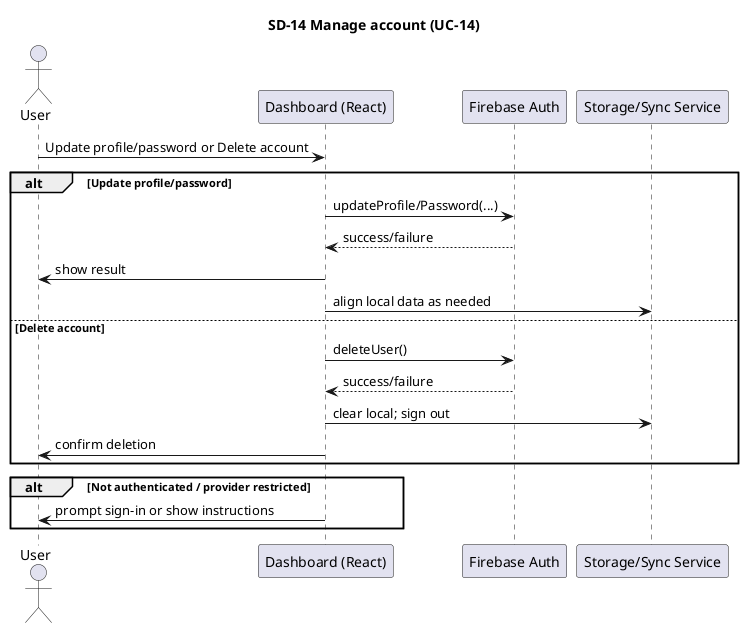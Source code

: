 @startuml
title SD-14 Manage account (UC-14)
actor User
participant "Dashboard (React)" as Dashboard
participant "Firebase Auth" as Auth
participant "Storage/Sync Service" as Sync

User -> Dashboard: Update profile/password or Delete account
alt Update profile/password
  Dashboard -> Auth: updateProfile/Password(...)
  Auth --> Dashboard: success/failure
  Dashboard -> User: show result
  Dashboard -> Sync: align local data as needed
else Delete account
  Dashboard -> Auth: deleteUser()
  Auth --> Dashboard: success/failure
  Dashboard -> Sync: clear local; sign out
  Dashboard -> User: confirm deletion
end

alt Not authenticated / provider restricted
  Dashboard -> User: prompt sign-in or show instructions
end
@enduml


